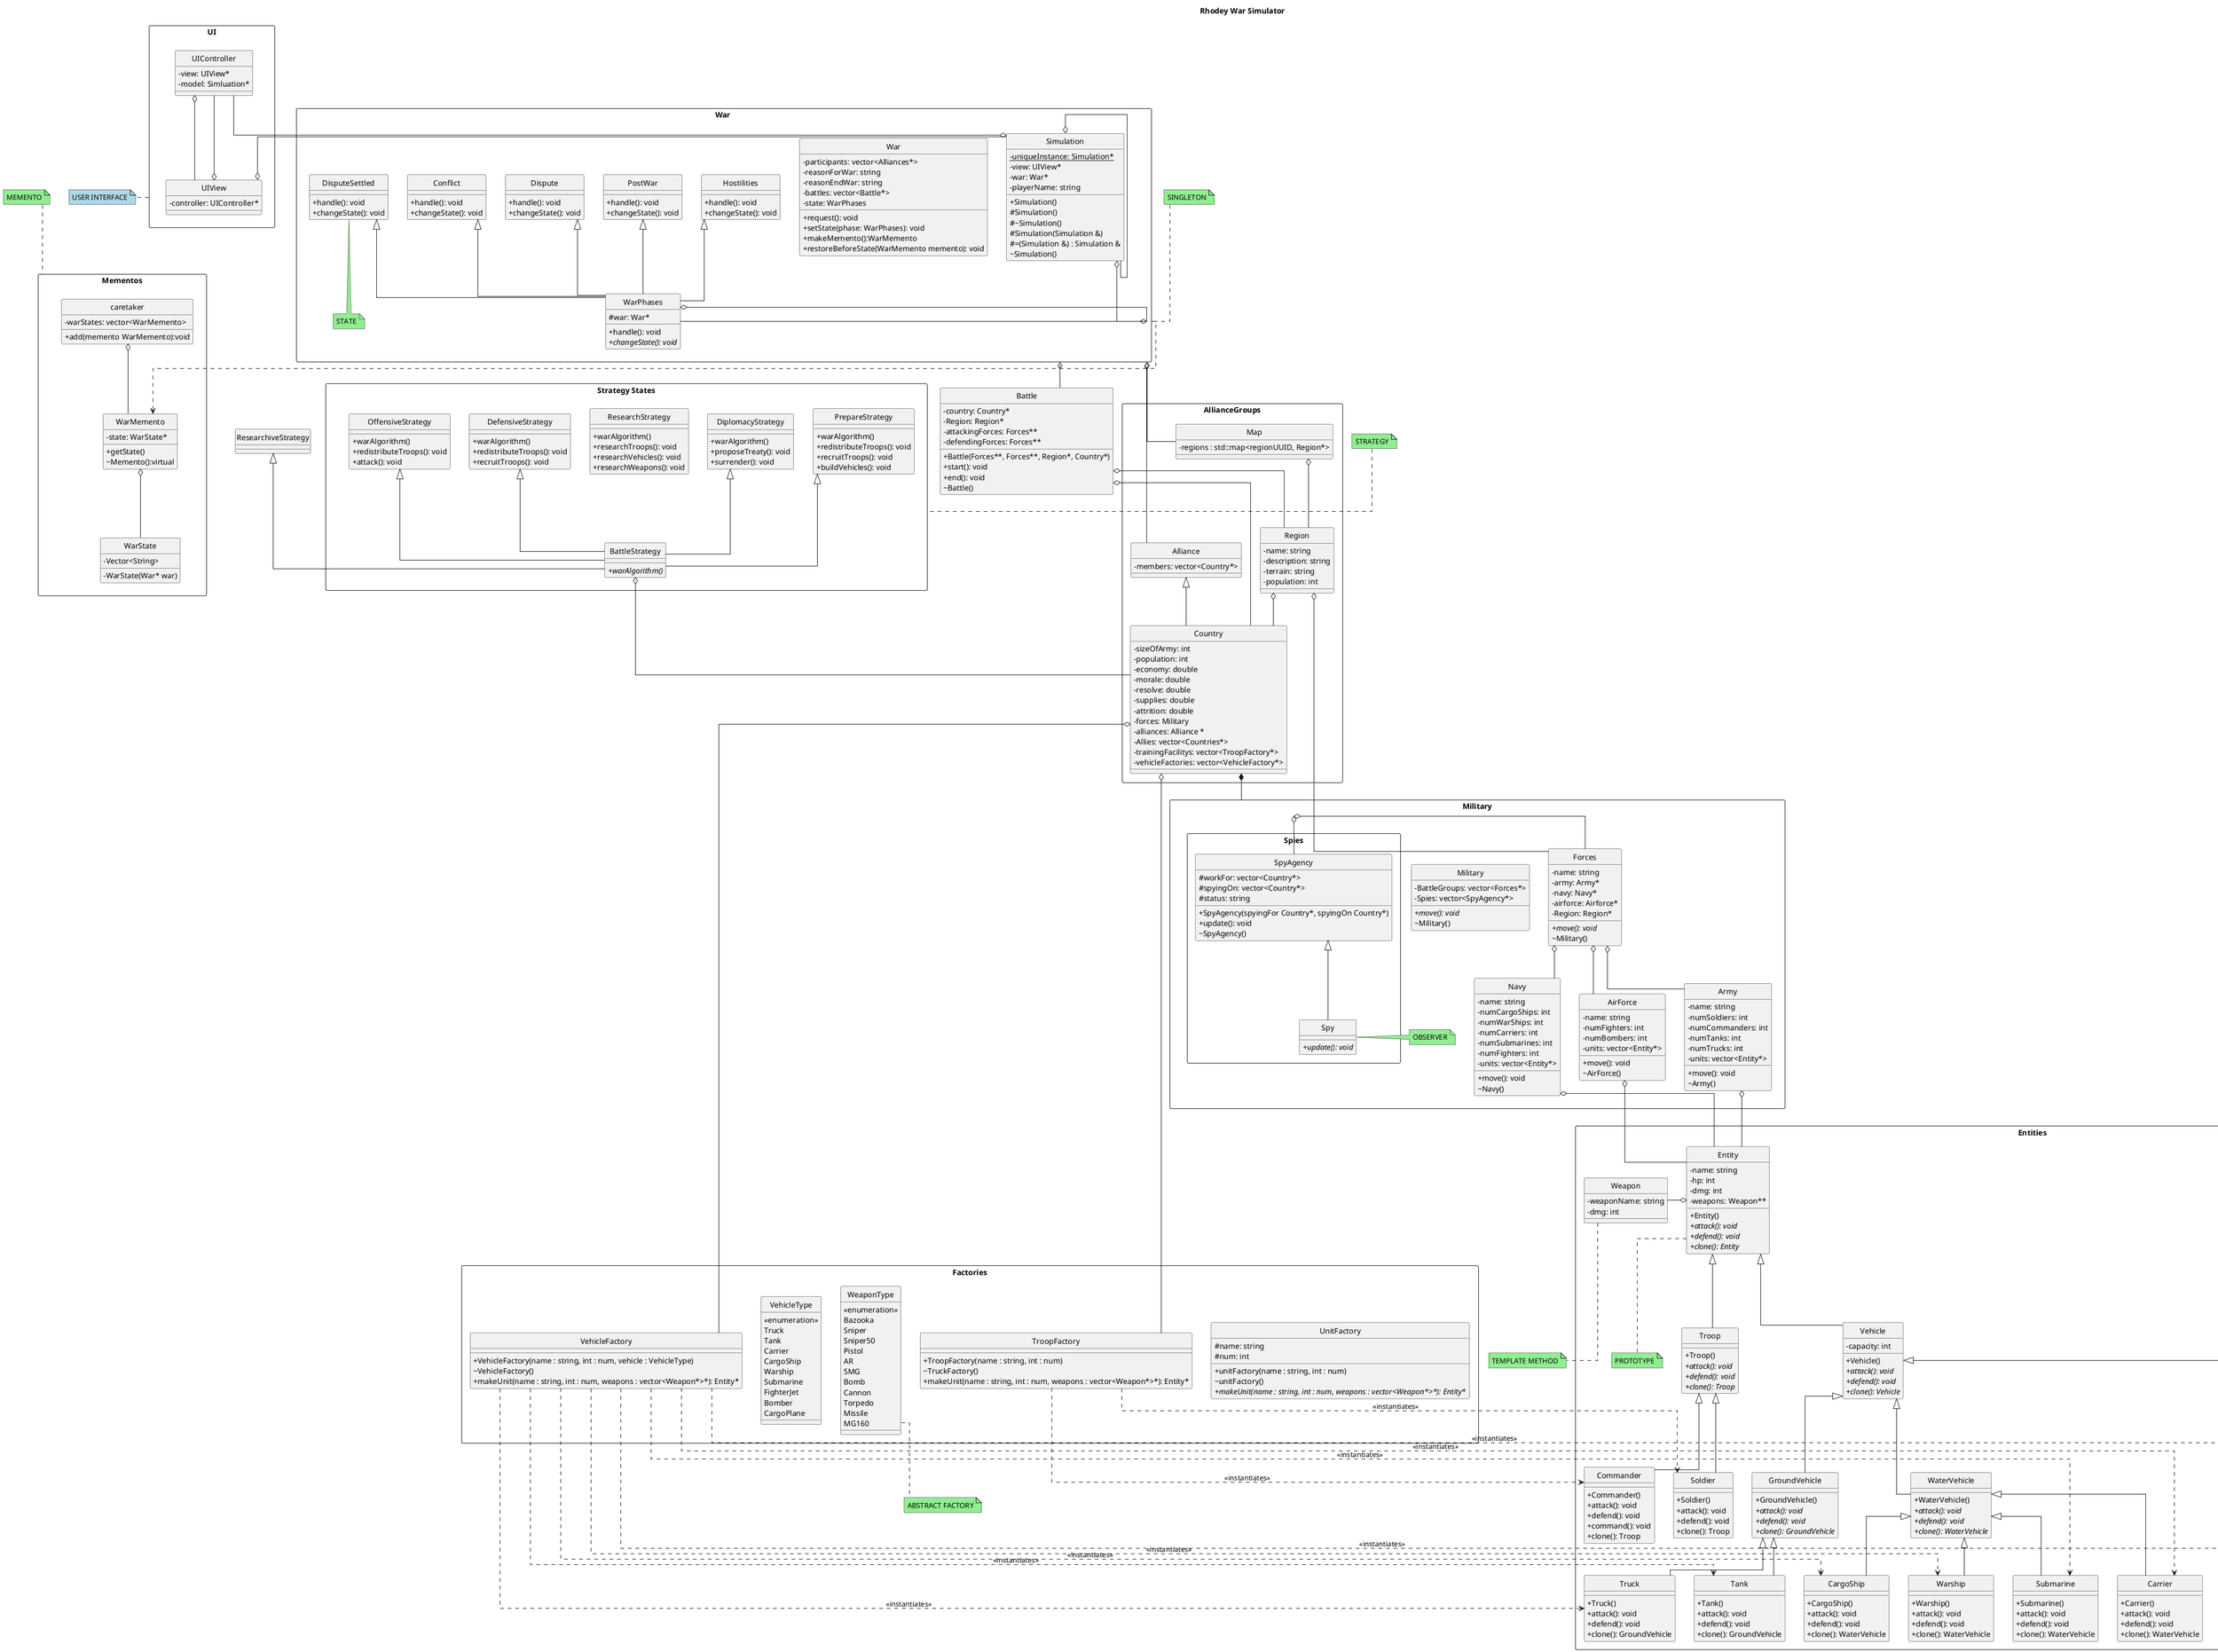 !include <font-awesome/common>
@startuml Rhodey Class Diagram
skinparam classAttributeIconSize 0
title Rhodey War Simulator
hide circle
skinparam linetype ortho

' ===== CLASSES =====

rectangle UI as UI {
    class UIView {
        - controller: UIController*
    }
    class UIController {
        - view: UIView*
        - model: Simluation*
    }
}
note bottom of UI #lightblue : USER INTERFACE

rectangle "AllianceGroups" {
    class Alliance {
        - members: vector<Country*>
    }

    ' class Conglomerate{
        ' - name: string
        ' + add(Conglomerate)*: void
        ' + print(): void
        ' + ~Conglomerate()
    ' }

    class Country {
        - sizeOfArmy: int
        - population: int
        - economy: double
        - morale: double
        - resolve: double
        - supplies: double
        - attrition: double
        - forces: Military
        - alliances: Alliance *
        - Allies: vector<Countries*>
        - trainingFacilitys: vector<TroopFactory*>
        - vehicleFactories: vector<VehicleFactory*>
    }

    class Region {
        - name: string
        - description: string
        - terrain: string
        - population: int
    }

    class Map {
        - regions : std::map<regionUUID, Region*>
    }
}



rectangle "War " as War {

    class Simulation {
        + Simulation()
        {static} - uniqueInstance: Simulation*
        # Simulation()
        #~Simulation()
        #Simulation(Simulation &)
        #=(Simulation &) : Simulation &
        - view: UIView*
        - war: War*
        - playerName: string
        ~Simulation()

    }

    class War{
        - participants: vector<Alliances*>
        - reasonForWar: string
        - reasonEndWar: string
        - battles: vector<Battle*>
        - state: WarPhases
        + request(): void
        + setState(phase: WarPhases): void
        + makeMemento():WarMemento
        + restoreBeforeState(WarMemento memento): void
    }



    class WarPhases {
        #war: War*
        + handle(): void
        {abstract} + changeState(): void
    }

    class Dispute {
        + handle(): void
        + changeState(): void
    }

    class Conflict {
        + handle(): void
        + changeState(): void
    }

    class Hostilities {
        + handle(): void
        + changeState(): void
    }

    class PostWar {
        + handle(): void
        + changeState(): void
    }

    class DisputeSettled {
        + handle(): void
        + changeState(): void
    }
    note bottom #lightgreen : STATE
}
note top of War #lightgreen : SINGLETON





rectangle Military {
    class Military {
        - BattleGroups: vector<Forces*>
        - Spies: vector<SpyAgency*>
        {abstract} + move(): void
        ~Military()
    }

    class Forces {
        - name: string
        - army: Army*
        - navy: Navy*
        - airforce: Airforce*
        - Region: Region*
        {abstract} + move(): void
        ~Military()
    }

    class Army {
        - name: string
        - numSoldiers: int
        - numCommanders: int
        - numTanks: int
        - numTrucks: int
        - units: vector<Entity*>
        + move(): void
        ~Army()
    }

    class Navy {
        - name: string
        - numCargoShips: int
        - numWarShips: int
        - numCarriers: int
        - numSubmarines: int
        - numFighters: int
        - units: vector<Entity*>
        + move(): void
        ~Navy()
    }

    class AirForce {
        - name: string
        - numFighters: int
        - numBombers: int
        - units: vector<Entity*>
        + move(): void
        ~AirForce()
    }

    rectangle Spies {

        class SpyAgency {
            # workFor: vector<Country*>
            # spyingOn: vector<Country*>
            # status: string
            + SpyAgency(spyingFor Country*, spyingOn Country*)
            + update(): void
            ~SpyAgency()
        }

        class Spy {
            {abstract} + update(): void
        }

    }
    note right #lightgreen : OBSERVER
}





'==== Factory method ===='
rectangle "Factories" {
    class UnitFactory{
        # name: string
        # num: int
        + unitFactory(name : string, int : num)
        ~ unitFactory()
        + {abstract} makeUnit(name : string, int : num, weapons : vector<Weapon*>*): Entity*

    }

    class VehicleFactory {
        + VehicleFactory(name : string, int : num, vehicle : VehicleType)
        ~ VehicleFactory()
        + makeUnit(name : string, int : num, weapons : vector<Weapon*>*): Entity*
    }

    class TroopFactory {
        + TroopFactory(name : string, int : num)
        ~ TruckFactory()
        + makeUnit(name : string, int : num, weapons : vector<Weapon*>*): Entity*
    }

    enum VehicleType {
        <<enumeration>>
        Truck
        Tank
        Carrier
        CargoShip
        Warship
        Submarine
        FighterJet
        Bomber
        CargoPlane
    }

    enum WeaponType {
        <<enumeration>>
        Bazooka
        Sniper
        Sniper50
        Pistol
        AR
        SMG 
        Bomb
        Cannon 
        Torpedo
        Missile
        MG160
    }
}
note bottom #lightgreen : ABSTRACT FACTORY

class Battle {
    - country: Country*
    - Region: Region*
    - attackingForces: Forces**
    - defendingForces: Forces**
    + Battle(Forces~**, Forces~**, Region*, Country*)
    + start(): void
    + end(): void
    ~Battle()
}


'==== Entities ===='
rectangle "Entities" {

    class Entity {
        - name: string
        - hp: int
        - dmg: int
        - weapons: Weapon**
        + Entity()
        {abstract} + attack(): void
        {abstract} + defend(): void
        {abstract} + clone(): Entity
    }
    note bottom #lightgreen : PROTOTYPE

    class Vehicle {
        - capacity: int
        + Vehicle()
        {abstract} + attack(): void
        {abstract} + defend(): void
        {abstract} + clone(): Vehicle
    }

    class GroundVehicle {
        + GroundVehicle()
        {abstract} + attack(): void
        {abstract} + defend(): void
        {abstract} + clone(): GroundVehicle
    }

    class Truck {
        + Truck()
        + attack(): void
        + defend(): void
        + clone(): GroundVehicle
    }

    class Tank {
        + Tank()
        + attack(): void
        + defend(): void
        + clone(): GroundVehicle
    }

    class AirVehicle {
        + AirVehicle()
        {abstract} + attack(): void
        {abstract} + defend(): void
        {abstract} + clone(): AirVehicle
    }

    class FighterJet {
        + FighterJet()
        + attack(): void
        + defend(): void
        + clone(): AirVehicle
    }

    class Bomber {
        + Bomber()
        + attack(): void
        + defend(): void
        + clone(): AirVehicle
    }

    class CargoPlane {
        + CargoPlane()
        + attack(): void
        + defend(): void
        + clone(): AirVehicle
    }

    class WaterVehicle {
        + WaterVehicle()
        {abstract} + attack(): void
        {abstract} + defend(): void
        {abstract} + clone(): WaterVehicle
    }

    class CargoShip {
        + CargoShip()
        + attack(): void
        + defend(): void
        + clone(): WaterVehicle
    }

    class Warship {
        + Warship()
        + attack(): void
        + defend(): void
        + clone(): WaterVehicle
    }

    class Submarine {
        + Submarine()
        + attack(): void
        + defend(): void
        + clone(): WaterVehicle
    }

    class Carrier {
        + Carrier()
        + attack(): void
        + defend(): void
        + clone(): WaterVehicle
    }

    class Troop {
        + Troop()
        {abstract} + attack(): void
        {abstract} + defend(): void
        {abstract} + clone(): Troop
    }

    class Soldier {
        + Soldier()
        + attack(): void
        + defend(): void
        + clone(): Troop
    }

    class Commander {
        + Commander()
        + attack(): void
        + defend(): void
        + command(): void
        + clone(): Troop
    }

    class Weapon {
        - weaponName: string
        - dmg: int
    }
}
note bottom #lightgreen : TEMPLATE METHOD


'==== Different strategy states ===='
rectangle "Strategy States" as StratStates {
    class BattleStrategy {
        {abstract} + warAlgorithm()
    }

    class DefensiveStrategy {
        + warAlgorithm()
        + redistributeTroops(): void
        + recruitTroops(): void
    }
    
    class OffensiveStrategy {
        + warAlgorithm()
        + redistributeTroops(): void
        + attack(): void
    }

    class ResearchStrategy {
        + warAlgorithm()
        + researchTroops(): void
        + researchVehicles(): void
        + researchWeapons(): void
    }

    class PrepareStrategy {
        + warAlgorithm()
        + redistributeTroops(): void
        + recruitTroops(): void
        + buildVehicles(): void
    }

    class DiplomacyStrategy{
        + warAlgorithm()
        + proposeTreaty(): void
        + surrender(): void
    }
}
note right of StratStates #lightgreen : STRATEGY




rectangle "Mementos" as Mementos {
    class WarMemento{
        +getState()
        -state: WarState*
        ~Memento():virtual
    }
    class caretaker {
        - warStates: vector<WarMemento>
        + add(memento WarMemento):void

    }

    class WarState {

        - Vector<String>
        - WarState(War* war)
    }
}
note top of Mementos #lightgreen : MEMENTO

' ===== RELATIONSHIPS =====
Simulation o- War
Simulation o- Simulation

Entity o- Weapon
Entity <|-- Troop
Entity <|-- Vehicle
Troop <|-- Soldier
Troop <|-- Commander
Vehicle <|-- GroundVehicle
Vehicle <|-- AirVehicle
Vehicle <|-- WaterVehicle
GroundVehicle <|-- Truck
GroundVehicle <|-- Tank
AirVehicle <|-- FighterJet
AirVehicle <|-- Bomber
AirVehicle <|-- CargoPlane
WaterVehicle <|-- CargoShip
WaterVehicle <|-- Warship
WaterVehicle <|-- Submarine
WaterVehicle <|-- Carrier



VehicleFactory ..> Truck : <<instantiates>>
VehicleFactory ..> Tank : <<instantiates>>
VehicleFactory ..> Warship : <<instantiates>>
VehicleFactory ..> Submarine : <<instantiates>>
VehicleFactory ..> Carrier : <<instantiates>>
VehicleFactory ..> CargoShip : <<instantiates>>
VehicleFactory ..> Bomber : <<instantiates>>
VehicleFactory ..> CargoPlane : <<instantiates>>
TroopFactory   ..> Soldier : <<instantiates>>
TroopFactory   ..> Commander : <<instantiates>>

War ..> WarMemento
caretaker o-- WarMemento
WarMemento o-- WarState

Forces o-- Army
Forces o-- Navy
Forces o-- AirForce

Military o-- Forces

Army o-- Entity
Navy o-- Entity
AirForce o-- Entity

Country *-- Military
Country o-- VehicleFactory
Country o-- TroopFactory

Battle o-- Country

SpyAgency <|-- Spy
Military o-- SpyAgency

Alliance <|-- Country
War o-- Alliance
BattleStrategy o-- Country
DefensiveStrategy <|-- BattleStrategy
OffensiveStrategy <|-- BattleStrategy
ResearchiveStrategy <|-- BattleStrategy
PrepareStrategy <|-- BattleStrategy
DiplomacyStrategy <|-- BattleStrategy

Dispute <|-- WarPhases
Conflict <|-- WarPhases
Hostilities <|-- WarPhases
PostWar <|-- WarPhases
DisputeSettled <|-- WarPhases

War o-l- WarPhases
WarPhases o- War
War o-- Battle

War o-- Map
Map o-- Region
Region o-- Country
Region o-- Forces
Battle o-- Region
' UI Model View Controller
UIView -u-o UIController
UIController -d-o UIView
UIController -r-o Simulation
Simulation -r-o UIView

@enduml